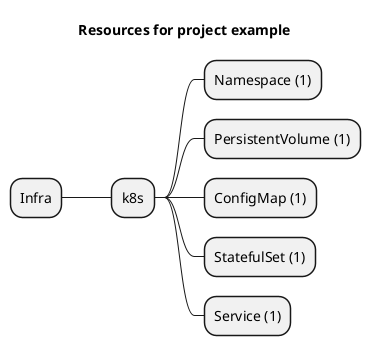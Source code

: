 @startmindmap
title Resources for project example
skinparam monochrome true
+ Infra
++ k8s
+++ Namespace (1)
+++ PersistentVolume (1)
+++ ConfigMap (1)
+++ StatefulSet (1)
+++ Service (1)
@endmindmap
